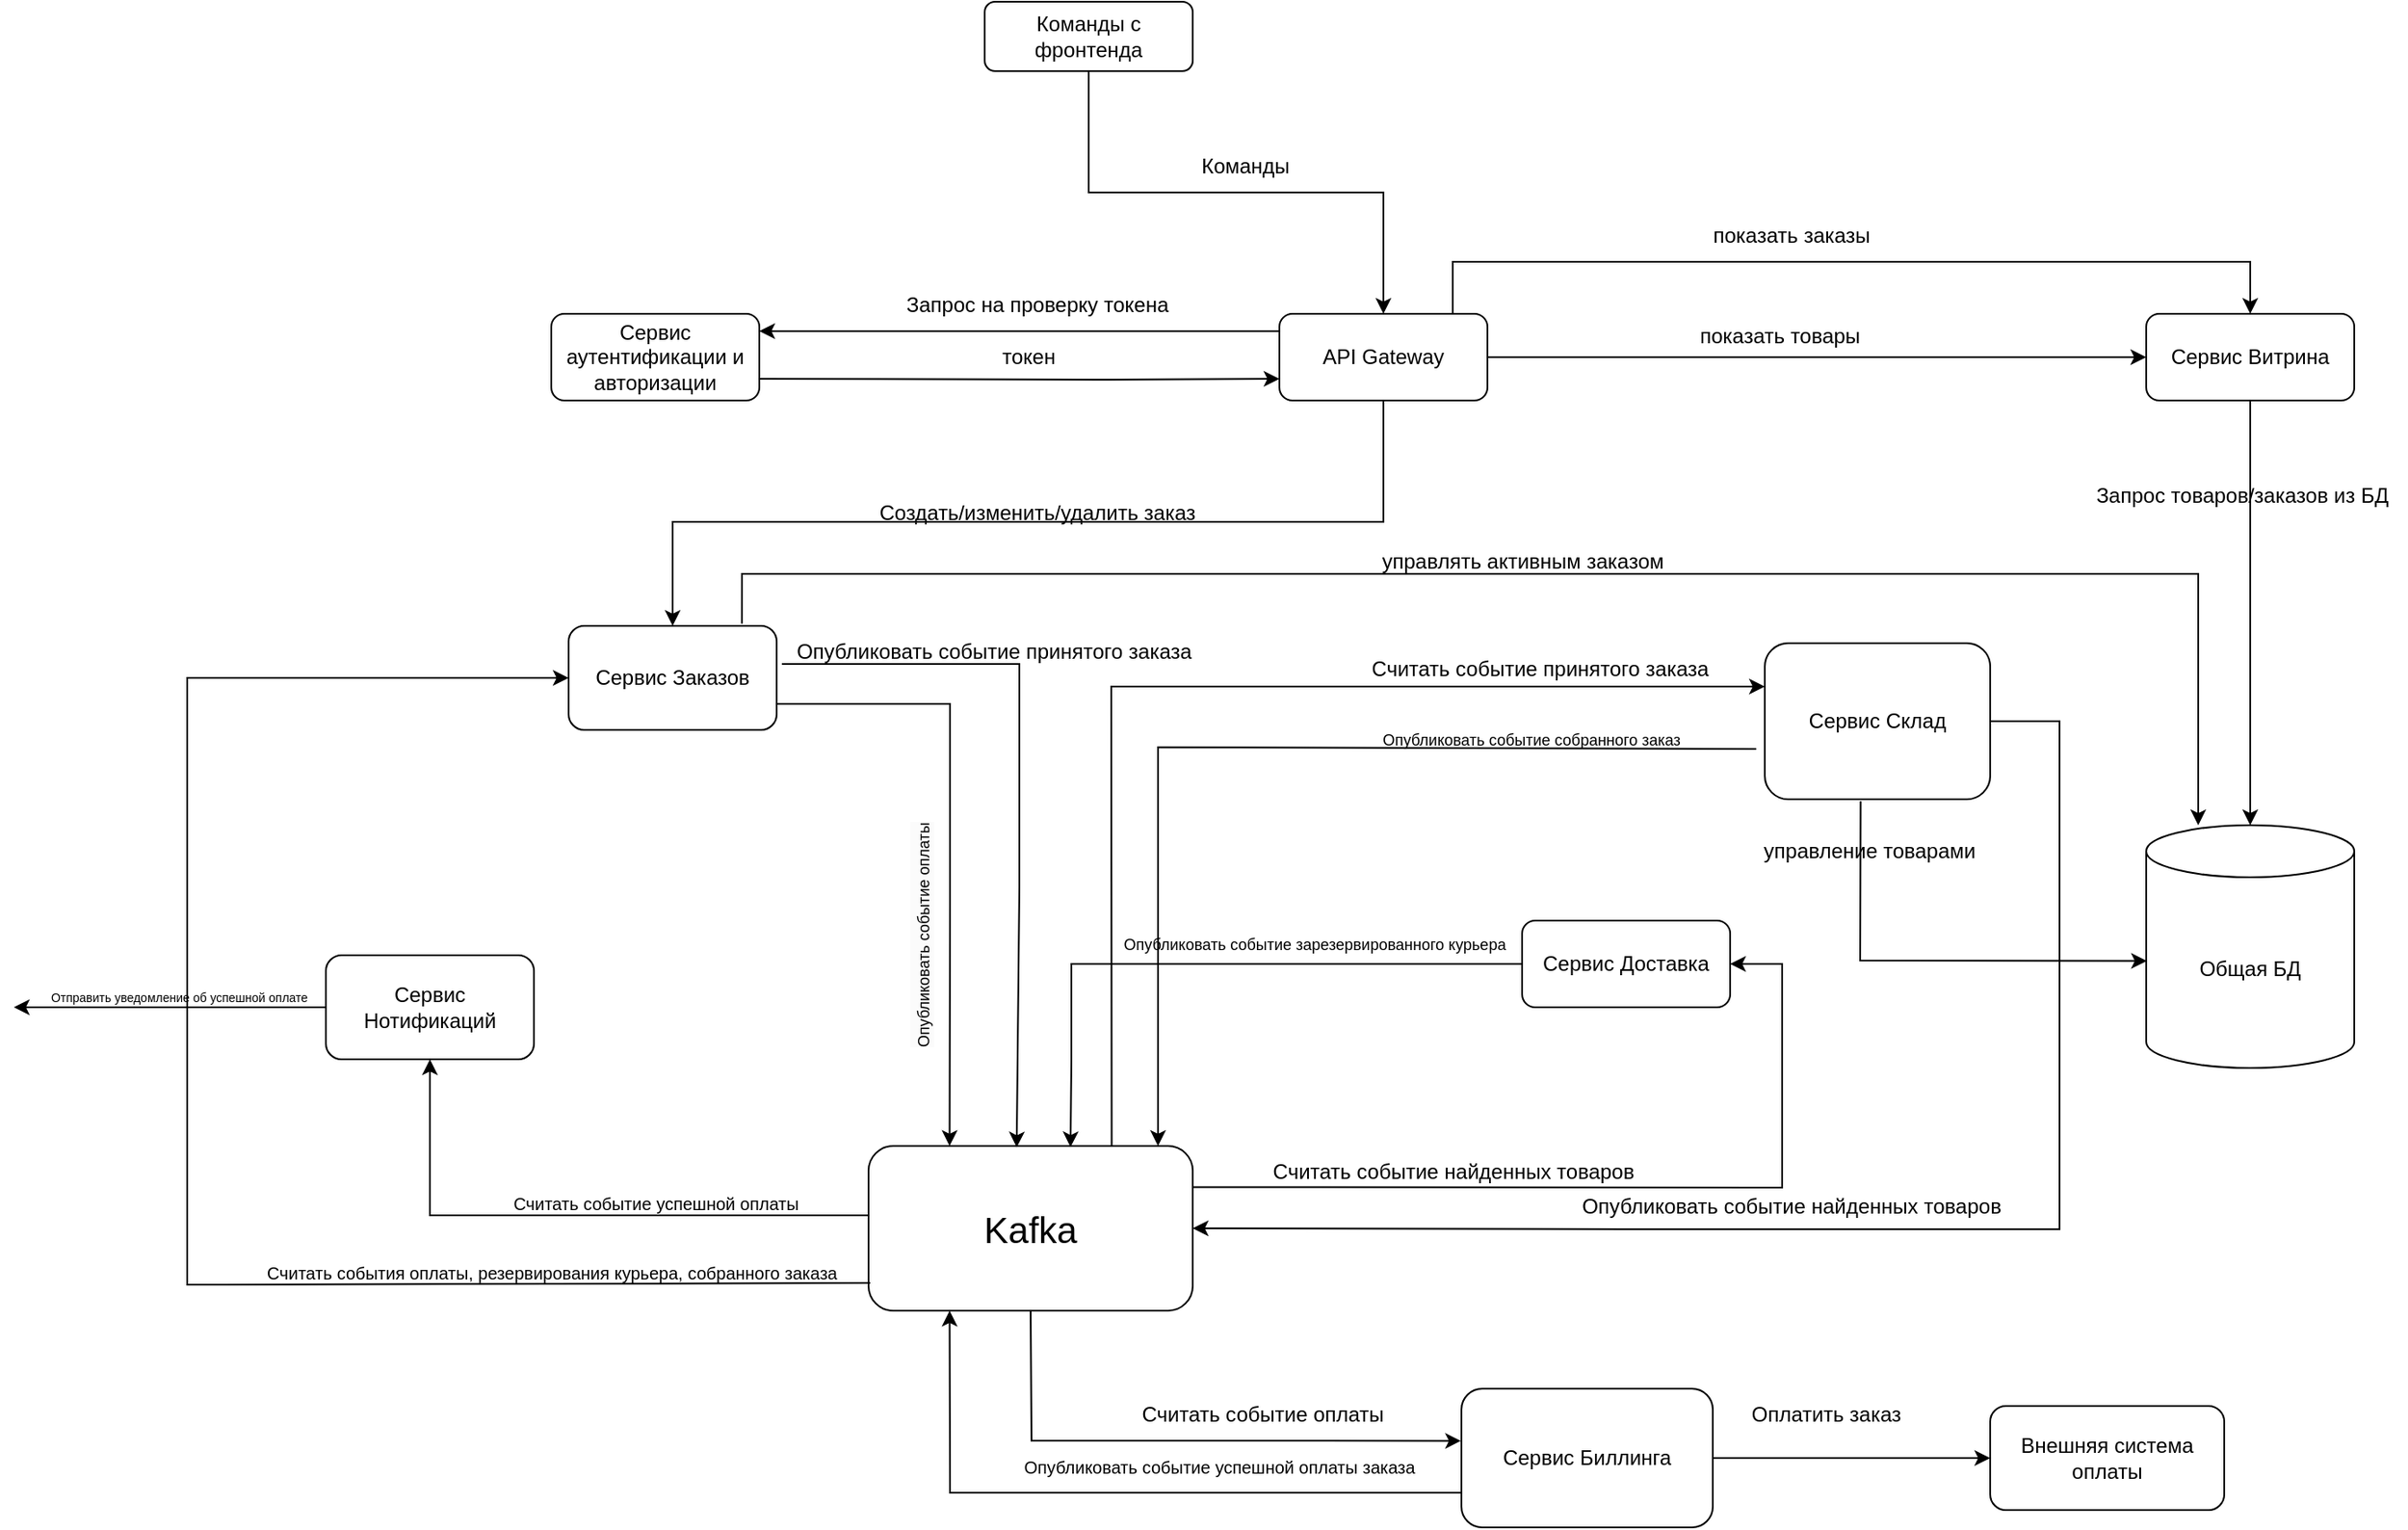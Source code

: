 <mxfile version="24.5.4" type="github">
  <diagram id="C5RBs43oDa-KdzZeNtuy" name="Page-1">
    <mxGraphModel dx="819" dy="426" grid="1" gridSize="10" guides="1" tooltips="1" connect="1" arrows="1" fold="1" page="1" pageScale="1" pageWidth="827" pageHeight="1169" math="0" shadow="0">
      <root>
        <mxCell id="WIyWlLk6GJQsqaUBKTNV-0" />
        <mxCell id="WIyWlLk6GJQsqaUBKTNV-1" parent="WIyWlLk6GJQsqaUBKTNV-0" />
        <mxCell id="Jf9rwaGJK0nAaPa2Cinw-20" value="" style="edgeStyle=orthogonalEdgeStyle;rounded=0;orthogonalLoop=1;jettySize=auto;html=1;" parent="WIyWlLk6GJQsqaUBKTNV-1" source="WIyWlLk6GJQsqaUBKTNV-3" target="Jf9rwaGJK0nAaPa2Cinw-19" edge="1">
          <mxGeometry relative="1" as="geometry">
            <Array as="points">
              <mxPoint x="640" y="280" />
              <mxPoint x="640" y="280" />
            </Array>
          </mxGeometry>
        </mxCell>
        <mxCell id="Jf9rwaGJK0nAaPa2Cinw-30" value="" style="edgeStyle=orthogonalEdgeStyle;rounded=0;orthogonalLoop=1;jettySize=auto;html=1;" parent="WIyWlLk6GJQsqaUBKTNV-1" source="WIyWlLk6GJQsqaUBKTNV-3" target="Jf9rwaGJK0nAaPa2Cinw-29" edge="1">
          <mxGeometry relative="1" as="geometry" />
        </mxCell>
        <mxCell id="WIyWlLk6GJQsqaUBKTNV-3" value="API Gateway" style="rounded=1;whiteSpace=wrap;html=1;fontSize=12;glass=0;strokeWidth=1;shadow=0;" parent="WIyWlLk6GJQsqaUBKTNV-1" vertex="1">
          <mxGeometry x="750" y="270" width="120" height="50" as="geometry" />
        </mxCell>
        <mxCell id="Jf9rwaGJK0nAaPa2Cinw-0" value="Команды с фронтенда" style="rounded=1;whiteSpace=wrap;html=1;fontSize=12;glass=0;strokeWidth=1;shadow=0;" parent="WIyWlLk6GJQsqaUBKTNV-1" vertex="1">
          <mxGeometry x="580" y="90" width="120" height="40" as="geometry" />
        </mxCell>
        <mxCell id="Jf9rwaGJK0nAaPa2Cinw-8" value="" style="endArrow=classic;html=1;rounded=0;exitX=0.5;exitY=1;exitDx=0;exitDy=0;entryX=0.5;entryY=0;entryDx=0;entryDy=0;" parent="WIyWlLk6GJQsqaUBKTNV-1" source="Jf9rwaGJK0nAaPa2Cinw-0" target="WIyWlLk6GJQsqaUBKTNV-3" edge="1">
          <mxGeometry width="50" height="50" relative="1" as="geometry">
            <mxPoint x="390" y="270" as="sourcePoint" />
            <mxPoint x="440" y="220" as="targetPoint" />
            <Array as="points">
              <mxPoint x="640" y="200" />
              <mxPoint x="810" y="200" />
            </Array>
          </mxGeometry>
        </mxCell>
        <mxCell id="Jf9rwaGJK0nAaPa2Cinw-13" value="Команды" style="text;html=1;align=center;verticalAlign=middle;resizable=0;points=[];autosize=1;strokeColor=none;fillColor=none;" parent="WIyWlLk6GJQsqaUBKTNV-1" vertex="1">
          <mxGeometry x="695" y="170" width="70" height="30" as="geometry" />
        </mxCell>
        <mxCell id="Jf9rwaGJK0nAaPa2Cinw-19" value="Сервис аутентификации и авторизации" style="rounded=1;whiteSpace=wrap;html=1;fontSize=12;glass=0;strokeWidth=1;shadow=0;" parent="WIyWlLk6GJQsqaUBKTNV-1" vertex="1">
          <mxGeometry x="330" y="270" width="120" height="50" as="geometry" />
        </mxCell>
        <mxCell id="Jf9rwaGJK0nAaPa2Cinw-25" value="" style="endArrow=classic;html=1;rounded=0;entryX=0;entryY=0.75;entryDx=0;entryDy=0;exitX=1;exitY=0.75;exitDx=0;exitDy=0;" parent="WIyWlLk6GJQsqaUBKTNV-1" source="Jf9rwaGJK0nAaPa2Cinw-19" target="WIyWlLk6GJQsqaUBKTNV-3" edge="1">
          <mxGeometry width="50" height="50" relative="1" as="geometry">
            <mxPoint x="360" y="350" as="sourcePoint" />
            <mxPoint x="410" y="300" as="targetPoint" />
            <Array as="points">
              <mxPoint x="650" y="308" />
            </Array>
          </mxGeometry>
        </mxCell>
        <mxCell id="Jf9rwaGJK0nAaPa2Cinw-26" value="Запрос на проверку токена" style="text;html=1;align=center;verticalAlign=middle;resizable=0;points=[];autosize=1;strokeColor=none;fillColor=none;" parent="WIyWlLk6GJQsqaUBKTNV-1" vertex="1">
          <mxGeometry x="525" y="250" width="170" height="30" as="geometry" />
        </mxCell>
        <mxCell id="Jf9rwaGJK0nAaPa2Cinw-27" value="токен" style="text;html=1;align=center;verticalAlign=middle;resizable=0;points=[];autosize=1;strokeColor=none;fillColor=none;" parent="WIyWlLk6GJQsqaUBKTNV-1" vertex="1">
          <mxGeometry x="580" y="280" width="50" height="30" as="geometry" />
        </mxCell>
        <mxCell id="Jf9rwaGJK0nAaPa2Cinw-29" value="Сервис Витрина" style="rounded=1;whiteSpace=wrap;html=1;fontSize=12;glass=0;strokeWidth=1;shadow=0;" parent="WIyWlLk6GJQsqaUBKTNV-1" vertex="1">
          <mxGeometry x="1250" y="270" width="120" height="50" as="geometry" />
        </mxCell>
        <mxCell id="Jf9rwaGJK0nAaPa2Cinw-31" value="показать товары&amp;nbsp;" style="text;html=1;align=center;verticalAlign=middle;resizable=0;points=[];autosize=1;strokeColor=none;fillColor=none;" parent="WIyWlLk6GJQsqaUBKTNV-1" vertex="1">
          <mxGeometry x="980" y="268" width="120" height="30" as="geometry" />
        </mxCell>
        <mxCell id="Jf9rwaGJK0nAaPa2Cinw-33" value="" style="edgeStyle=none;orthogonalLoop=1;jettySize=auto;html=1;rounded=0;exitX=0.5;exitY=1;exitDx=0;exitDy=0;entryX=0.5;entryY=0;entryDx=0;entryDy=0;entryPerimeter=0;" parent="WIyWlLk6GJQsqaUBKTNV-1" source="Jf9rwaGJK0nAaPa2Cinw-29" target="Jf9rwaGJK0nAaPa2Cinw-32" edge="1">
          <mxGeometry width="100" relative="1" as="geometry">
            <mxPoint x="970" y="530" as="sourcePoint" />
            <mxPoint x="1070" y="530" as="targetPoint" />
            <Array as="points" />
          </mxGeometry>
        </mxCell>
        <mxCell id="Jf9rwaGJK0nAaPa2Cinw-32" value="Общая БД" style="shape=cylinder3;whiteSpace=wrap;html=1;boundedLbl=1;backgroundOutline=1;size=15;" parent="WIyWlLk6GJQsqaUBKTNV-1" vertex="1">
          <mxGeometry x="1250" y="565" width="120" height="140" as="geometry" />
        </mxCell>
        <mxCell id="Jf9rwaGJK0nAaPa2Cinw-34" value="Запрос товаров/заказов из БД" style="text;html=1;align=center;verticalAlign=middle;resizable=0;points=[];autosize=1;strokeColor=none;fillColor=none;rotation=0;" parent="WIyWlLk6GJQsqaUBKTNV-1" vertex="1">
          <mxGeometry x="1210" y="360" width="190" height="30" as="geometry" />
        </mxCell>
        <mxCell id="Jf9rwaGJK0nAaPa2Cinw-36" value="Сервис Заказов" style="rounded=1;whiteSpace=wrap;html=1;fontSize=12;glass=0;strokeWidth=1;shadow=0;" parent="WIyWlLk6GJQsqaUBKTNV-1" vertex="1">
          <mxGeometry x="340" y="450" width="120" height="60" as="geometry" />
        </mxCell>
        <mxCell id="Jf9rwaGJK0nAaPa2Cinw-38" value="" style="endArrow=classic;html=1;rounded=0;entryX=0.5;entryY=0;entryDx=0;entryDy=0;exitX=0.5;exitY=1;exitDx=0;exitDy=0;" parent="WIyWlLk6GJQsqaUBKTNV-1" source="WIyWlLk6GJQsqaUBKTNV-3" target="Jf9rwaGJK0nAaPa2Cinw-36" edge="1">
          <mxGeometry width="50" height="50" relative="1" as="geometry">
            <mxPoint x="640" y="350" as="sourcePoint" />
            <mxPoint x="400" y="440" as="targetPoint" />
            <Array as="points">
              <mxPoint x="810" y="390" />
              <mxPoint x="560" y="390" />
              <mxPoint x="400" y="390" />
            </Array>
          </mxGeometry>
        </mxCell>
        <mxCell id="Jf9rwaGJK0nAaPa2Cinw-39" value="Создать/изменить/удалить заказ" style="text;html=1;align=center;verticalAlign=middle;resizable=0;points=[];autosize=1;strokeColor=none;fillColor=none;" parent="WIyWlLk6GJQsqaUBKTNV-1" vertex="1">
          <mxGeometry x="505" y="370" width="210" height="30" as="geometry" />
        </mxCell>
        <mxCell id="Jf9rwaGJK0nAaPa2Cinw-40" value="&lt;font style=&quot;font-size: 21px;&quot;&gt;Kafka&lt;/font&gt;" style="rounded=1;whiteSpace=wrap;html=1;fontSize=12;glass=0;strokeWidth=1;shadow=0;" parent="WIyWlLk6GJQsqaUBKTNV-1" vertex="1">
          <mxGeometry x="513" y="750" width="187" height="95" as="geometry" />
        </mxCell>
        <mxCell id="Jf9rwaGJK0nAaPa2Cinw-42" value="" style="endArrow=classic;html=1;rounded=0;exitX=1.025;exitY=0.367;exitDx=0;exitDy=0;exitPerimeter=0;entryX=0.457;entryY=0.008;entryDx=0;entryDy=0;entryPerimeter=0;" parent="WIyWlLk6GJQsqaUBKTNV-1" source="Jf9rwaGJK0nAaPa2Cinw-36" target="Jf9rwaGJK0nAaPa2Cinw-40" edge="1">
          <mxGeometry width="50" height="50" relative="1" as="geometry">
            <mxPoint x="640" y="550" as="sourcePoint" />
            <mxPoint x="690" y="500" as="targetPoint" />
            <Array as="points">
              <mxPoint x="600" y="472" />
              <mxPoint x="600" y="530" />
              <mxPoint x="600" y="600" />
            </Array>
          </mxGeometry>
        </mxCell>
        <mxCell id="Jf9rwaGJK0nAaPa2Cinw-43" value="Опубликовать событие принятого заказа" style="text;html=1;align=center;verticalAlign=middle;resizable=0;points=[];autosize=1;strokeColor=none;fillColor=none;" parent="WIyWlLk6GJQsqaUBKTNV-1" vertex="1">
          <mxGeometry x="460" y="450" width="250" height="30" as="geometry" />
        </mxCell>
        <mxCell id="Jf9rwaGJK0nAaPa2Cinw-44" value="Сервис Склад" style="rounded=1;whiteSpace=wrap;html=1;fontSize=12;glass=0;strokeWidth=1;shadow=0;" parent="WIyWlLk6GJQsqaUBKTNV-1" vertex="1">
          <mxGeometry x="1030" y="460" width="130" height="90" as="geometry" />
        </mxCell>
        <mxCell id="Jf9rwaGJK0nAaPa2Cinw-45" value="" style="endArrow=classic;html=1;rounded=0;entryX=0;entryY=0.278;entryDx=0;entryDy=0;exitX=0.75;exitY=0;exitDx=0;exitDy=0;entryPerimeter=0;" parent="WIyWlLk6GJQsqaUBKTNV-1" source="Jf9rwaGJK0nAaPa2Cinw-40" target="Jf9rwaGJK0nAaPa2Cinw-44" edge="1">
          <mxGeometry width="50" height="50" relative="1" as="geometry">
            <mxPoint x="640" y="650" as="sourcePoint" />
            <mxPoint x="690" y="600" as="targetPoint" />
            <Array as="points">
              <mxPoint x="653" y="485" />
            </Array>
          </mxGeometry>
        </mxCell>
        <mxCell id="Jf9rwaGJK0nAaPa2Cinw-46" value="Считать событие принятого заказа" style="text;html=1;align=center;verticalAlign=middle;resizable=0;points=[];autosize=1;strokeColor=none;fillColor=none;" parent="WIyWlLk6GJQsqaUBKTNV-1" vertex="1">
          <mxGeometry x="790" y="460" width="220" height="30" as="geometry" />
        </mxCell>
        <mxCell id="Jf9rwaGJK0nAaPa2Cinw-47" value="" style="endArrow=classic;html=1;rounded=0;entryX=0.003;entryY=0.559;entryDx=0;entryDy=0;entryPerimeter=0;exitX=0.425;exitY=1.013;exitDx=0;exitDy=0;exitPerimeter=0;" parent="WIyWlLk6GJQsqaUBKTNV-1" source="Jf9rwaGJK0nAaPa2Cinw-44" target="Jf9rwaGJK0nAaPa2Cinw-32" edge="1">
          <mxGeometry width="50" height="50" relative="1" as="geometry">
            <mxPoint x="1085" y="555" as="sourcePoint" />
            <mxPoint x="690" y="390" as="targetPoint" />
            <Array as="points">
              <mxPoint x="1085" y="643" />
            </Array>
          </mxGeometry>
        </mxCell>
        <mxCell id="Jf9rwaGJK0nAaPa2Cinw-48" value="управление товарами" style="text;html=1;align=center;verticalAlign=middle;resizable=0;points=[];autosize=1;strokeColor=none;fillColor=none;" parent="WIyWlLk6GJQsqaUBKTNV-1" vertex="1">
          <mxGeometry x="1015" y="565" width="150" height="30" as="geometry" />
        </mxCell>
        <mxCell id="Jf9rwaGJK0nAaPa2Cinw-50" value="" style="endArrow=classic;html=1;rounded=0;entryX=1;entryY=0.5;entryDx=0;entryDy=0;exitX=1;exitY=0.5;exitDx=0;exitDy=0;" parent="WIyWlLk6GJQsqaUBKTNV-1" source="Jf9rwaGJK0nAaPa2Cinw-44" target="Jf9rwaGJK0nAaPa2Cinw-40" edge="1">
          <mxGeometry width="50" height="50" relative="1" as="geometry">
            <mxPoint x="640" y="540" as="sourcePoint" />
            <mxPoint x="690" y="490" as="targetPoint" />
            <Array as="points">
              <mxPoint x="1200" y="505" />
              <mxPoint x="1200" y="720" />
              <mxPoint x="1200" y="798" />
              <mxPoint x="950" y="798" />
            </Array>
          </mxGeometry>
        </mxCell>
        <mxCell id="Jf9rwaGJK0nAaPa2Cinw-51" value="Опубликовать событие найденных товаров" style="text;html=1;align=center;verticalAlign=middle;resizable=0;points=[];autosize=1;strokeColor=none;fillColor=none;" parent="WIyWlLk6GJQsqaUBKTNV-1" vertex="1">
          <mxGeometry x="910" y="770" width="270" height="30" as="geometry" />
        </mxCell>
        <mxCell id="Jf9rwaGJK0nAaPa2Cinw-52" value="" style="endArrow=classic;html=1;rounded=0;exitX=0.833;exitY=-0.02;exitDx=0;exitDy=0;exitPerimeter=0;entryX=0.25;entryY=0;entryDx=0;entryDy=0;entryPerimeter=0;" parent="WIyWlLk6GJQsqaUBKTNV-1" source="Jf9rwaGJK0nAaPa2Cinw-36" target="Jf9rwaGJK0nAaPa2Cinw-32" edge="1">
          <mxGeometry width="50" height="50" relative="1" as="geometry">
            <mxPoint x="640" y="640" as="sourcePoint" />
            <mxPoint x="690" y="590" as="targetPoint" />
            <Array as="points">
              <mxPoint x="440" y="420" />
              <mxPoint x="660" y="420" />
              <mxPoint x="1280" y="420" />
            </Array>
          </mxGeometry>
        </mxCell>
        <mxCell id="Jf9rwaGJK0nAaPa2Cinw-53" value="управлять активным заказом" style="text;html=1;align=center;verticalAlign=middle;resizable=0;points=[];autosize=1;strokeColor=none;fillColor=none;" parent="WIyWlLk6GJQsqaUBKTNV-1" vertex="1">
          <mxGeometry x="795" y="398" width="190" height="30" as="geometry" />
        </mxCell>
        <mxCell id="Jf9rwaGJK0nAaPa2Cinw-54" value="" style="edgeStyle=orthogonalEdgeStyle;rounded=0;orthogonalLoop=1;jettySize=auto;html=1;entryX=0.5;entryY=0;entryDx=0;entryDy=0;" parent="WIyWlLk6GJQsqaUBKTNV-1" source="WIyWlLk6GJQsqaUBKTNV-3" target="Jf9rwaGJK0nAaPa2Cinw-29" edge="1">
          <mxGeometry relative="1" as="geometry">
            <mxPoint x="850" y="260" as="sourcePoint" />
            <mxPoint x="1260" y="305" as="targetPoint" />
            <Array as="points">
              <mxPoint x="850" y="240" />
              <mxPoint x="1310" y="240" />
            </Array>
          </mxGeometry>
        </mxCell>
        <mxCell id="Jf9rwaGJK0nAaPa2Cinw-55" value="показать заказы" style="text;html=1;align=center;verticalAlign=middle;resizable=0;points=[];autosize=1;strokeColor=none;fillColor=none;" parent="WIyWlLk6GJQsqaUBKTNV-1" vertex="1">
          <mxGeometry x="990" y="210" width="110" height="30" as="geometry" />
        </mxCell>
        <mxCell id="Jf9rwaGJK0nAaPa2Cinw-56" value="Сервис Доставка" style="rounded=1;whiteSpace=wrap;html=1;fontSize=12;glass=0;strokeWidth=1;shadow=0;" parent="WIyWlLk6GJQsqaUBKTNV-1" vertex="1">
          <mxGeometry x="890" y="620" width="120" height="50" as="geometry" />
        </mxCell>
        <mxCell id="Jf9rwaGJK0nAaPa2Cinw-57" value="" style="endArrow=classic;html=1;rounded=0;exitX=1;exitY=0.25;exitDx=0;exitDy=0;entryX=1;entryY=0.5;entryDx=0;entryDy=0;" parent="WIyWlLk6GJQsqaUBKTNV-1" source="Jf9rwaGJK0nAaPa2Cinw-40" target="Jf9rwaGJK0nAaPa2Cinw-56" edge="1">
          <mxGeometry width="50" height="50" relative="1" as="geometry">
            <mxPoint x="640" y="640" as="sourcePoint" />
            <mxPoint x="690" y="590" as="targetPoint" />
            <Array as="points">
              <mxPoint x="1040" y="774" />
              <mxPoint x="1040" y="710" />
              <mxPoint x="1040" y="645" />
            </Array>
          </mxGeometry>
        </mxCell>
        <mxCell id="Jf9rwaGJK0nAaPa2Cinw-58" value="Считать событие найденных товаров" style="text;html=1;align=center;verticalAlign=middle;resizable=0;points=[];autosize=1;strokeColor=none;fillColor=none;" parent="WIyWlLk6GJQsqaUBKTNV-1" vertex="1">
          <mxGeometry x="735" y="750" width="230" height="30" as="geometry" />
        </mxCell>
        <mxCell id="RLZdL__KfVoUw_cLRa4O-0" value="Сервис Биллинга" style="rounded=1;whiteSpace=wrap;html=1;fontSize=12;glass=0;strokeWidth=1;shadow=0;" vertex="1" parent="WIyWlLk6GJQsqaUBKTNV-1">
          <mxGeometry x="855" y="890" width="145" height="80" as="geometry" />
        </mxCell>
        <mxCell id="RLZdL__KfVoUw_cLRa4O-2" value="" style="endArrow=classic;html=1;rounded=0;exitX=0.5;exitY=1;exitDx=0;exitDy=0;entryX=-0.002;entryY=0.376;entryDx=0;entryDy=0;entryPerimeter=0;" edge="1" parent="WIyWlLk6GJQsqaUBKTNV-1" source="Jf9rwaGJK0nAaPa2Cinw-40" target="RLZdL__KfVoUw_cLRa4O-0">
          <mxGeometry width="50" height="50" relative="1" as="geometry">
            <mxPoint x="700" y="680" as="sourcePoint" />
            <mxPoint x="850" y="920" as="targetPoint" />
            <Array as="points">
              <mxPoint x="607" y="920" />
            </Array>
          </mxGeometry>
        </mxCell>
        <mxCell id="RLZdL__KfVoUw_cLRa4O-4" value="Считать событие оплаты" style="text;html=1;align=center;verticalAlign=middle;resizable=0;points=[];autosize=1;strokeColor=none;fillColor=none;" vertex="1" parent="WIyWlLk6GJQsqaUBKTNV-1">
          <mxGeometry x="660" y="890" width="160" height="30" as="geometry" />
        </mxCell>
        <mxCell id="RLZdL__KfVoUw_cLRa4O-5" value="" style="endArrow=classic;html=1;rounded=0;exitX=1;exitY=0.5;exitDx=0;exitDy=0;entryX=0;entryY=0.5;entryDx=0;entryDy=0;" edge="1" parent="WIyWlLk6GJQsqaUBKTNV-1" source="RLZdL__KfVoUw_cLRa4O-0" target="RLZdL__KfVoUw_cLRa4O-7">
          <mxGeometry width="50" height="50" relative="1" as="geometry">
            <mxPoint x="700" y="780" as="sourcePoint" />
            <mxPoint x="1150" y="920" as="targetPoint" />
          </mxGeometry>
        </mxCell>
        <mxCell id="RLZdL__KfVoUw_cLRa4O-6" value="Оплатить заказ" style="text;html=1;align=center;verticalAlign=middle;resizable=0;points=[];autosize=1;strokeColor=none;fillColor=none;" vertex="1" parent="WIyWlLk6GJQsqaUBKTNV-1">
          <mxGeometry x="1010" y="890" width="110" height="30" as="geometry" />
        </mxCell>
        <mxCell id="RLZdL__KfVoUw_cLRa4O-7" value="Внешняя система оплаты" style="rounded=1;whiteSpace=wrap;html=1;fontSize=12;glass=0;strokeWidth=1;shadow=0;" vertex="1" parent="WIyWlLk6GJQsqaUBKTNV-1">
          <mxGeometry x="1160" y="900" width="135" height="60" as="geometry" />
        </mxCell>
        <mxCell id="RLZdL__KfVoUw_cLRa4O-8" value="&lt;span style=&quot;color: rgb(0, 0, 0); font-family: Helvetica; font-style: normal; font-variant-ligatures: normal; font-variant-caps: normal; font-weight: 400; letter-spacing: normal; orphans: 2; text-align: center; text-indent: 0px; text-transform: none; widows: 2; word-spacing: 0px; -webkit-text-stroke-width: 0px; white-space: nowrap; background-color: rgb(251, 251, 251); text-decoration-thickness: initial; text-decoration-style: initial; text-decoration-color: initial; float: none; display: inline !important;&quot;&gt;&lt;font style=&quot;font-size: 9px;&quot;&gt;Опубликовать событие оплаты&lt;/font&gt;&lt;/span&gt;" style="text;whiteSpace=wrap;html=1;rotation=270;" vertex="1" parent="WIyWlLk6GJQsqaUBKTNV-1">
          <mxGeometry x="420" y="545" width="260" height="40" as="geometry" />
        </mxCell>
        <mxCell id="RLZdL__KfVoUw_cLRa4O-9" value="" style="endArrow=classic;html=1;rounded=0;exitX=1;exitY=0.75;exitDx=0;exitDy=0;entryX=0.25;entryY=0;entryDx=0;entryDy=0;" edge="1" parent="WIyWlLk6GJQsqaUBKTNV-1" source="Jf9rwaGJK0nAaPa2Cinw-36" target="Jf9rwaGJK0nAaPa2Cinw-40">
          <mxGeometry width="50" height="50" relative="1" as="geometry">
            <mxPoint x="470" y="485" as="sourcePoint" />
            <mxPoint x="620" y="760" as="targetPoint" />
            <Array as="points">
              <mxPoint x="560" y="495" />
              <mxPoint x="560" y="610" />
            </Array>
          </mxGeometry>
        </mxCell>
        <mxCell id="RLZdL__KfVoUw_cLRa4O-11" value="Сервис Нотификаций" style="rounded=1;whiteSpace=wrap;html=1;fontSize=12;glass=0;strokeWidth=1;shadow=0;" vertex="1" parent="WIyWlLk6GJQsqaUBKTNV-1">
          <mxGeometry x="200" y="640" width="120" height="60" as="geometry" />
        </mxCell>
        <mxCell id="RLZdL__KfVoUw_cLRa4O-12" value="" style="endArrow=classic;html=1;rounded=0;exitX=0;exitY=0.75;exitDx=0;exitDy=0;entryX=0.25;entryY=1;entryDx=0;entryDy=0;" edge="1" parent="WIyWlLk6GJQsqaUBKTNV-1" source="RLZdL__KfVoUw_cLRa4O-0" target="Jf9rwaGJK0nAaPa2Cinw-40">
          <mxGeometry width="50" height="50" relative="1" as="geometry">
            <mxPoint x="700" y="780" as="sourcePoint" />
            <mxPoint x="750" y="730" as="targetPoint" />
            <Array as="points">
              <mxPoint x="560" y="950" />
            </Array>
          </mxGeometry>
        </mxCell>
        <mxCell id="RLZdL__KfVoUw_cLRa4O-14" value="&lt;font style=&quot;font-size: 10px;&quot;&gt;Опубликовать событие успешной оплаты заказа&lt;/font&gt;" style="text;html=1;align=center;verticalAlign=middle;resizable=0;points=[];autosize=1;strokeColor=none;fillColor=none;strokeWidth=2;" vertex="1" parent="WIyWlLk6GJQsqaUBKTNV-1">
          <mxGeometry x="590" y="920" width="250" height="30" as="geometry" />
        </mxCell>
        <mxCell id="RLZdL__KfVoUw_cLRa4O-15" value="" style="endArrow=classic;html=1;rounded=0;exitX=0;exitY=0.421;exitDx=0;exitDy=0;entryX=0.5;entryY=1;entryDx=0;entryDy=0;exitPerimeter=0;" edge="1" parent="WIyWlLk6GJQsqaUBKTNV-1" source="Jf9rwaGJK0nAaPa2Cinw-40" target="RLZdL__KfVoUw_cLRa4O-11">
          <mxGeometry width="50" height="50" relative="1" as="geometry">
            <mxPoint x="700" y="780" as="sourcePoint" />
            <mxPoint x="750" y="730" as="targetPoint" />
            <Array as="points">
              <mxPoint x="260" y="790" />
            </Array>
          </mxGeometry>
        </mxCell>
        <mxCell id="RLZdL__KfVoUw_cLRa4O-16" value="&lt;font style=&quot;font-size: 10px;&quot;&gt;Считать событие успешной оплаты&lt;/font&gt;" style="text;html=1;align=center;verticalAlign=middle;resizable=0;points=[];autosize=1;strokeColor=none;fillColor=none;" vertex="1" parent="WIyWlLk6GJQsqaUBKTNV-1">
          <mxGeometry x="295" y="768" width="190" height="30" as="geometry" />
        </mxCell>
        <mxCell id="RLZdL__KfVoUw_cLRa4O-17" value="" style="endArrow=classic;html=1;rounded=0;exitX=0;exitY=0.5;exitDx=0;exitDy=0;" edge="1" parent="WIyWlLk6GJQsqaUBKTNV-1" source="RLZdL__KfVoUw_cLRa4O-11">
          <mxGeometry width="50" height="50" relative="1" as="geometry">
            <mxPoint x="-120" y="680" as="sourcePoint" />
            <mxPoint x="20" y="670" as="targetPoint" />
          </mxGeometry>
        </mxCell>
        <mxCell id="RLZdL__KfVoUw_cLRa4O-18" value="&lt;font style=&quot;font-size: 7px;&quot;&gt;Отправить уведомление об успешной оплате&lt;/font&gt;" style="text;html=1;align=center;verticalAlign=middle;resizable=0;points=[];autosize=1;strokeColor=none;fillColor=none;" vertex="1" parent="WIyWlLk6GJQsqaUBKTNV-1">
          <mxGeometry x="30" y="648" width="170" height="30" as="geometry" />
        </mxCell>
        <mxCell id="RLZdL__KfVoUw_cLRa4O-19" value="" style="endArrow=classic;html=1;rounded=0;entryX=0.623;entryY=0.007;entryDx=0;entryDy=0;entryPerimeter=0;exitX=0;exitY=0.5;exitDx=0;exitDy=0;" edge="1" parent="WIyWlLk6GJQsqaUBKTNV-1" source="Jf9rwaGJK0nAaPa2Cinw-56" target="Jf9rwaGJK0nAaPa2Cinw-40">
          <mxGeometry width="50" height="50" relative="1" as="geometry">
            <mxPoint x="820" y="640" as="sourcePoint" />
            <mxPoint x="640" y="645" as="targetPoint" />
            <Array as="points">
              <mxPoint x="630" y="645" />
              <mxPoint x="630" y="700" />
            </Array>
          </mxGeometry>
        </mxCell>
        <mxCell id="RLZdL__KfVoUw_cLRa4O-20" value="&lt;font style=&quot;font-size: 9px;&quot;&gt;Опубликовать событие зарезервированного курьера&lt;/font&gt;" style="text;html=1;align=center;verticalAlign=middle;resizable=0;points=[];autosize=1;strokeColor=none;fillColor=none;" vertex="1" parent="WIyWlLk6GJQsqaUBKTNV-1">
          <mxGeometry x="650" y="618" width="240" height="30" as="geometry" />
        </mxCell>
        <mxCell id="RLZdL__KfVoUw_cLRa4O-21" value="" style="endArrow=classic;html=1;rounded=0;exitX=-0.038;exitY=0.678;exitDx=0;exitDy=0;entryX=0.893;entryY=0;entryDx=0;entryDy=0;entryPerimeter=0;exitPerimeter=0;" edge="1" parent="WIyWlLk6GJQsqaUBKTNV-1" source="Jf9rwaGJK0nAaPa2Cinw-44" target="Jf9rwaGJK0nAaPa2Cinw-40">
          <mxGeometry width="50" height="50" relative="1" as="geometry">
            <mxPoint x="750" y="780" as="sourcePoint" />
            <mxPoint x="800" y="730" as="targetPoint" />
            <Array as="points">
              <mxPoint x="680" y="520" />
              <mxPoint x="680" y="620" />
            </Array>
          </mxGeometry>
        </mxCell>
        <mxCell id="RLZdL__KfVoUw_cLRa4O-22" value="&lt;span style=&quot;font-size: 9px;&quot;&gt;Опубликовать событие собранного заказ&lt;/span&gt;" style="text;html=1;align=center;verticalAlign=middle;resizable=0;points=[];autosize=1;strokeColor=none;fillColor=none;" vertex="1" parent="WIyWlLk6GJQsqaUBKTNV-1">
          <mxGeometry x="795" y="500" width="200" height="30" as="geometry" />
        </mxCell>
        <mxCell id="RLZdL__KfVoUw_cLRa4O-23" value="" style="endArrow=classic;html=1;rounded=0;exitX=0.005;exitY=0.832;exitDx=0;exitDy=0;exitPerimeter=0;entryX=0;entryY=0.5;entryDx=0;entryDy=0;" edge="1" parent="WIyWlLk6GJQsqaUBKTNV-1" source="Jf9rwaGJK0nAaPa2Cinw-40" target="Jf9rwaGJK0nAaPa2Cinw-36">
          <mxGeometry width="50" height="50" relative="1" as="geometry">
            <mxPoint x="750" y="780" as="sourcePoint" />
            <mxPoint x="120" y="480" as="targetPoint" />
            <Array as="points">
              <mxPoint x="120" y="830" />
              <mxPoint x="120" y="480" />
            </Array>
          </mxGeometry>
        </mxCell>
        <mxCell id="RLZdL__KfVoUw_cLRa4O-24" value="&lt;span style=&quot;font-size: 10px;&quot;&gt;Считать события оплаты, резервирования курьера, собранного заказа&lt;/span&gt;" style="text;html=1;align=center;verticalAlign=middle;resizable=0;points=[];autosize=1;strokeColor=none;fillColor=none;" vertex="1" parent="WIyWlLk6GJQsqaUBKTNV-1">
          <mxGeometry x="155" y="808" width="350" height="30" as="geometry" />
        </mxCell>
      </root>
    </mxGraphModel>
  </diagram>
</mxfile>
